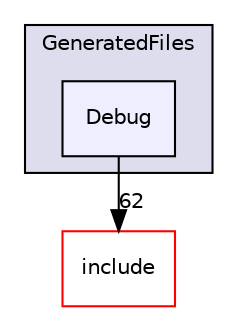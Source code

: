 digraph "Gui/app/GeneratedFiles/Debug" {
  compound=true
  node [ fontsize="10", fontname="Helvetica"];
  edge [ labelfontsize="10", labelfontname="Helvetica"];
  subgraph clusterdir_df42b1de5f4ae231c3cd956ea9c3fd0c {
    graph [ bgcolor="#ddddee", pencolor="black", label="GeneratedFiles" fontname="Helvetica", fontsize="10", URL="dir_df42b1de5f4ae231c3cd956ea9c3fd0c.html"]
  dir_c0b9cb8fa5e97619356afa901b5309c4 [shape=box, label="Debug", style="filled", fillcolor="#eeeeff", pencolor="black", URL="dir_c0b9cb8fa5e97619356afa901b5309c4.html"];
  }
  dir_6e89066b6e3a1edc14e01dd7a1c1fb19 [shape=box label="include" fillcolor="white" style="filled" color="red" URL="dir_6e89066b6e3a1edc14e01dd7a1c1fb19.html"];
  dir_c0b9cb8fa5e97619356afa901b5309c4->dir_6e89066b6e3a1edc14e01dd7a1c1fb19 [headlabel="62", labeldistance=1.5 headhref="dir_000003_000004.html"];
}
